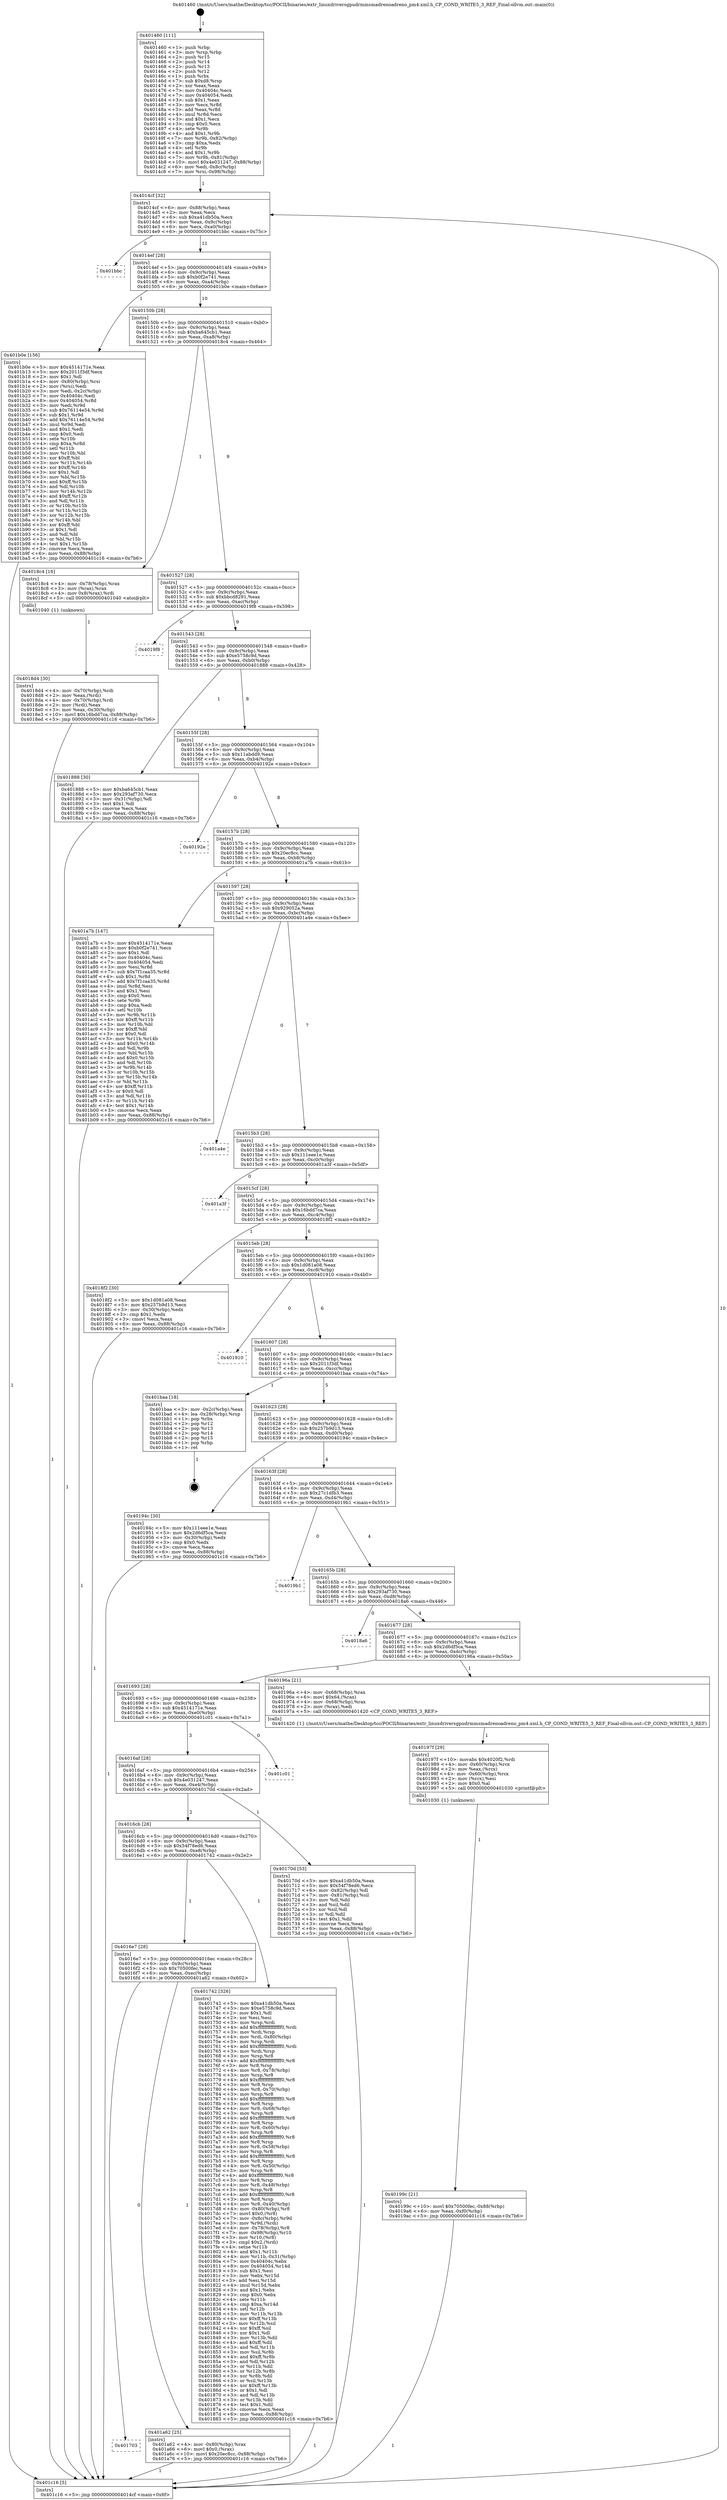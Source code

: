 digraph "0x401460" {
  label = "0x401460 (/mnt/c/Users/mathe/Desktop/tcc/POCII/binaries/extr_linuxdriversgpudrmmsmadrenoadreno_pm4.xml.h_CP_COND_WRITE5_3_REF_Final-ollvm.out::main(0))"
  labelloc = "t"
  node[shape=record]

  Entry [label="",width=0.3,height=0.3,shape=circle,fillcolor=black,style=filled]
  "0x4014cf" [label="{
     0x4014cf [32]\l
     | [instrs]\l
     &nbsp;&nbsp;0x4014cf \<+6\>: mov -0x88(%rbp),%eax\l
     &nbsp;&nbsp;0x4014d5 \<+2\>: mov %eax,%ecx\l
     &nbsp;&nbsp;0x4014d7 \<+6\>: sub $0xa41db50a,%ecx\l
     &nbsp;&nbsp;0x4014dd \<+6\>: mov %eax,-0x9c(%rbp)\l
     &nbsp;&nbsp;0x4014e3 \<+6\>: mov %ecx,-0xa0(%rbp)\l
     &nbsp;&nbsp;0x4014e9 \<+6\>: je 0000000000401bbc \<main+0x75c\>\l
  }"]
  "0x401bbc" [label="{
     0x401bbc\l
  }", style=dashed]
  "0x4014ef" [label="{
     0x4014ef [28]\l
     | [instrs]\l
     &nbsp;&nbsp;0x4014ef \<+5\>: jmp 00000000004014f4 \<main+0x94\>\l
     &nbsp;&nbsp;0x4014f4 \<+6\>: mov -0x9c(%rbp),%eax\l
     &nbsp;&nbsp;0x4014fa \<+5\>: sub $0xb0f2e741,%eax\l
     &nbsp;&nbsp;0x4014ff \<+6\>: mov %eax,-0xa4(%rbp)\l
     &nbsp;&nbsp;0x401505 \<+6\>: je 0000000000401b0e \<main+0x6ae\>\l
  }"]
  Exit [label="",width=0.3,height=0.3,shape=circle,fillcolor=black,style=filled,peripheries=2]
  "0x401b0e" [label="{
     0x401b0e [156]\l
     | [instrs]\l
     &nbsp;&nbsp;0x401b0e \<+5\>: mov $0x4514171e,%eax\l
     &nbsp;&nbsp;0x401b13 \<+5\>: mov $0x2011f3df,%ecx\l
     &nbsp;&nbsp;0x401b18 \<+2\>: mov $0x1,%dl\l
     &nbsp;&nbsp;0x401b1a \<+4\>: mov -0x80(%rbp),%rsi\l
     &nbsp;&nbsp;0x401b1e \<+2\>: mov (%rsi),%edi\l
     &nbsp;&nbsp;0x401b20 \<+3\>: mov %edi,-0x2c(%rbp)\l
     &nbsp;&nbsp;0x401b23 \<+7\>: mov 0x40404c,%edi\l
     &nbsp;&nbsp;0x401b2a \<+8\>: mov 0x404054,%r8d\l
     &nbsp;&nbsp;0x401b32 \<+3\>: mov %edi,%r9d\l
     &nbsp;&nbsp;0x401b35 \<+7\>: sub $0x76114e54,%r9d\l
     &nbsp;&nbsp;0x401b3c \<+4\>: sub $0x1,%r9d\l
     &nbsp;&nbsp;0x401b40 \<+7\>: add $0x76114e54,%r9d\l
     &nbsp;&nbsp;0x401b47 \<+4\>: imul %r9d,%edi\l
     &nbsp;&nbsp;0x401b4b \<+3\>: and $0x1,%edi\l
     &nbsp;&nbsp;0x401b4e \<+3\>: cmp $0x0,%edi\l
     &nbsp;&nbsp;0x401b51 \<+4\>: sete %r10b\l
     &nbsp;&nbsp;0x401b55 \<+4\>: cmp $0xa,%r8d\l
     &nbsp;&nbsp;0x401b59 \<+4\>: setl %r11b\l
     &nbsp;&nbsp;0x401b5d \<+3\>: mov %r10b,%bl\l
     &nbsp;&nbsp;0x401b60 \<+3\>: xor $0xff,%bl\l
     &nbsp;&nbsp;0x401b63 \<+3\>: mov %r11b,%r14b\l
     &nbsp;&nbsp;0x401b66 \<+4\>: xor $0xff,%r14b\l
     &nbsp;&nbsp;0x401b6a \<+3\>: xor $0x1,%dl\l
     &nbsp;&nbsp;0x401b6d \<+3\>: mov %bl,%r15b\l
     &nbsp;&nbsp;0x401b70 \<+4\>: and $0xff,%r15b\l
     &nbsp;&nbsp;0x401b74 \<+3\>: and %dl,%r10b\l
     &nbsp;&nbsp;0x401b77 \<+3\>: mov %r14b,%r12b\l
     &nbsp;&nbsp;0x401b7a \<+4\>: and $0xff,%r12b\l
     &nbsp;&nbsp;0x401b7e \<+3\>: and %dl,%r11b\l
     &nbsp;&nbsp;0x401b81 \<+3\>: or %r10b,%r15b\l
     &nbsp;&nbsp;0x401b84 \<+3\>: or %r11b,%r12b\l
     &nbsp;&nbsp;0x401b87 \<+3\>: xor %r12b,%r15b\l
     &nbsp;&nbsp;0x401b8a \<+3\>: or %r14b,%bl\l
     &nbsp;&nbsp;0x401b8d \<+3\>: xor $0xff,%bl\l
     &nbsp;&nbsp;0x401b90 \<+3\>: or $0x1,%dl\l
     &nbsp;&nbsp;0x401b93 \<+2\>: and %dl,%bl\l
     &nbsp;&nbsp;0x401b95 \<+3\>: or %bl,%r15b\l
     &nbsp;&nbsp;0x401b98 \<+4\>: test $0x1,%r15b\l
     &nbsp;&nbsp;0x401b9c \<+3\>: cmovne %ecx,%eax\l
     &nbsp;&nbsp;0x401b9f \<+6\>: mov %eax,-0x88(%rbp)\l
     &nbsp;&nbsp;0x401ba5 \<+5\>: jmp 0000000000401c16 \<main+0x7b6\>\l
  }"]
  "0x40150b" [label="{
     0x40150b [28]\l
     | [instrs]\l
     &nbsp;&nbsp;0x40150b \<+5\>: jmp 0000000000401510 \<main+0xb0\>\l
     &nbsp;&nbsp;0x401510 \<+6\>: mov -0x9c(%rbp),%eax\l
     &nbsp;&nbsp;0x401516 \<+5\>: sub $0xba645cb1,%eax\l
     &nbsp;&nbsp;0x40151b \<+6\>: mov %eax,-0xa8(%rbp)\l
     &nbsp;&nbsp;0x401521 \<+6\>: je 00000000004018c4 \<main+0x464\>\l
  }"]
  "0x401703" [label="{
     0x401703\l
  }", style=dashed]
  "0x4018c4" [label="{
     0x4018c4 [16]\l
     | [instrs]\l
     &nbsp;&nbsp;0x4018c4 \<+4\>: mov -0x78(%rbp),%rax\l
     &nbsp;&nbsp;0x4018c8 \<+3\>: mov (%rax),%rax\l
     &nbsp;&nbsp;0x4018cb \<+4\>: mov 0x8(%rax),%rdi\l
     &nbsp;&nbsp;0x4018cf \<+5\>: call 0000000000401040 \<atoi@plt\>\l
     | [calls]\l
     &nbsp;&nbsp;0x401040 \{1\} (unknown)\l
  }"]
  "0x401527" [label="{
     0x401527 [28]\l
     | [instrs]\l
     &nbsp;&nbsp;0x401527 \<+5\>: jmp 000000000040152c \<main+0xcc\>\l
     &nbsp;&nbsp;0x40152c \<+6\>: mov -0x9c(%rbp),%eax\l
     &nbsp;&nbsp;0x401532 \<+5\>: sub $0xbbcd8291,%eax\l
     &nbsp;&nbsp;0x401537 \<+6\>: mov %eax,-0xac(%rbp)\l
     &nbsp;&nbsp;0x40153d \<+6\>: je 00000000004019f8 \<main+0x598\>\l
  }"]
  "0x401a62" [label="{
     0x401a62 [25]\l
     | [instrs]\l
     &nbsp;&nbsp;0x401a62 \<+4\>: mov -0x80(%rbp),%rax\l
     &nbsp;&nbsp;0x401a66 \<+6\>: movl $0x0,(%rax)\l
     &nbsp;&nbsp;0x401a6c \<+10\>: movl $0x20ec8cc,-0x88(%rbp)\l
     &nbsp;&nbsp;0x401a76 \<+5\>: jmp 0000000000401c16 \<main+0x7b6\>\l
  }"]
  "0x4019f8" [label="{
     0x4019f8\l
  }", style=dashed]
  "0x401543" [label="{
     0x401543 [28]\l
     | [instrs]\l
     &nbsp;&nbsp;0x401543 \<+5\>: jmp 0000000000401548 \<main+0xe8\>\l
     &nbsp;&nbsp;0x401548 \<+6\>: mov -0x9c(%rbp),%eax\l
     &nbsp;&nbsp;0x40154e \<+5\>: sub $0xe5758c9d,%eax\l
     &nbsp;&nbsp;0x401553 \<+6\>: mov %eax,-0xb0(%rbp)\l
     &nbsp;&nbsp;0x401559 \<+6\>: je 0000000000401888 \<main+0x428\>\l
  }"]
  "0x40199c" [label="{
     0x40199c [21]\l
     | [instrs]\l
     &nbsp;&nbsp;0x40199c \<+10\>: movl $0x70500fec,-0x88(%rbp)\l
     &nbsp;&nbsp;0x4019a6 \<+6\>: mov %eax,-0xf0(%rbp)\l
     &nbsp;&nbsp;0x4019ac \<+5\>: jmp 0000000000401c16 \<main+0x7b6\>\l
  }"]
  "0x401888" [label="{
     0x401888 [30]\l
     | [instrs]\l
     &nbsp;&nbsp;0x401888 \<+5\>: mov $0xba645cb1,%eax\l
     &nbsp;&nbsp;0x40188d \<+5\>: mov $0x293af730,%ecx\l
     &nbsp;&nbsp;0x401892 \<+3\>: mov -0x31(%rbp),%dl\l
     &nbsp;&nbsp;0x401895 \<+3\>: test $0x1,%dl\l
     &nbsp;&nbsp;0x401898 \<+3\>: cmovne %ecx,%eax\l
     &nbsp;&nbsp;0x40189b \<+6\>: mov %eax,-0x88(%rbp)\l
     &nbsp;&nbsp;0x4018a1 \<+5\>: jmp 0000000000401c16 \<main+0x7b6\>\l
  }"]
  "0x40155f" [label="{
     0x40155f [28]\l
     | [instrs]\l
     &nbsp;&nbsp;0x40155f \<+5\>: jmp 0000000000401564 \<main+0x104\>\l
     &nbsp;&nbsp;0x401564 \<+6\>: mov -0x9c(%rbp),%eax\l
     &nbsp;&nbsp;0x40156a \<+5\>: sub $0x11abdd9,%eax\l
     &nbsp;&nbsp;0x40156f \<+6\>: mov %eax,-0xb4(%rbp)\l
     &nbsp;&nbsp;0x401575 \<+6\>: je 000000000040192e \<main+0x4ce\>\l
  }"]
  "0x40197f" [label="{
     0x40197f [29]\l
     | [instrs]\l
     &nbsp;&nbsp;0x40197f \<+10\>: movabs $0x4020f2,%rdi\l
     &nbsp;&nbsp;0x401989 \<+4\>: mov -0x60(%rbp),%rcx\l
     &nbsp;&nbsp;0x40198d \<+2\>: mov %eax,(%rcx)\l
     &nbsp;&nbsp;0x40198f \<+4\>: mov -0x60(%rbp),%rcx\l
     &nbsp;&nbsp;0x401993 \<+2\>: mov (%rcx),%esi\l
     &nbsp;&nbsp;0x401995 \<+2\>: mov $0x0,%al\l
     &nbsp;&nbsp;0x401997 \<+5\>: call 0000000000401030 \<printf@plt\>\l
     | [calls]\l
     &nbsp;&nbsp;0x401030 \{1\} (unknown)\l
  }"]
  "0x40192e" [label="{
     0x40192e\l
  }", style=dashed]
  "0x40157b" [label="{
     0x40157b [28]\l
     | [instrs]\l
     &nbsp;&nbsp;0x40157b \<+5\>: jmp 0000000000401580 \<main+0x120\>\l
     &nbsp;&nbsp;0x401580 \<+6\>: mov -0x9c(%rbp),%eax\l
     &nbsp;&nbsp;0x401586 \<+5\>: sub $0x20ec8cc,%eax\l
     &nbsp;&nbsp;0x40158b \<+6\>: mov %eax,-0xb8(%rbp)\l
     &nbsp;&nbsp;0x401591 \<+6\>: je 0000000000401a7b \<main+0x61b\>\l
  }"]
  "0x4018d4" [label="{
     0x4018d4 [30]\l
     | [instrs]\l
     &nbsp;&nbsp;0x4018d4 \<+4\>: mov -0x70(%rbp),%rdi\l
     &nbsp;&nbsp;0x4018d8 \<+2\>: mov %eax,(%rdi)\l
     &nbsp;&nbsp;0x4018da \<+4\>: mov -0x70(%rbp),%rdi\l
     &nbsp;&nbsp;0x4018de \<+2\>: mov (%rdi),%eax\l
     &nbsp;&nbsp;0x4018e0 \<+3\>: mov %eax,-0x30(%rbp)\l
     &nbsp;&nbsp;0x4018e3 \<+10\>: movl $0x16bdd7ca,-0x88(%rbp)\l
     &nbsp;&nbsp;0x4018ed \<+5\>: jmp 0000000000401c16 \<main+0x7b6\>\l
  }"]
  "0x401a7b" [label="{
     0x401a7b [147]\l
     | [instrs]\l
     &nbsp;&nbsp;0x401a7b \<+5\>: mov $0x4514171e,%eax\l
     &nbsp;&nbsp;0x401a80 \<+5\>: mov $0xb0f2e741,%ecx\l
     &nbsp;&nbsp;0x401a85 \<+2\>: mov $0x1,%dl\l
     &nbsp;&nbsp;0x401a87 \<+7\>: mov 0x40404c,%esi\l
     &nbsp;&nbsp;0x401a8e \<+7\>: mov 0x404054,%edi\l
     &nbsp;&nbsp;0x401a95 \<+3\>: mov %esi,%r8d\l
     &nbsp;&nbsp;0x401a98 \<+7\>: sub $0x7f1caa35,%r8d\l
     &nbsp;&nbsp;0x401a9f \<+4\>: sub $0x1,%r8d\l
     &nbsp;&nbsp;0x401aa3 \<+7\>: add $0x7f1caa35,%r8d\l
     &nbsp;&nbsp;0x401aaa \<+4\>: imul %r8d,%esi\l
     &nbsp;&nbsp;0x401aae \<+3\>: and $0x1,%esi\l
     &nbsp;&nbsp;0x401ab1 \<+3\>: cmp $0x0,%esi\l
     &nbsp;&nbsp;0x401ab4 \<+4\>: sete %r9b\l
     &nbsp;&nbsp;0x401ab8 \<+3\>: cmp $0xa,%edi\l
     &nbsp;&nbsp;0x401abb \<+4\>: setl %r10b\l
     &nbsp;&nbsp;0x401abf \<+3\>: mov %r9b,%r11b\l
     &nbsp;&nbsp;0x401ac2 \<+4\>: xor $0xff,%r11b\l
     &nbsp;&nbsp;0x401ac6 \<+3\>: mov %r10b,%bl\l
     &nbsp;&nbsp;0x401ac9 \<+3\>: xor $0xff,%bl\l
     &nbsp;&nbsp;0x401acc \<+3\>: xor $0x0,%dl\l
     &nbsp;&nbsp;0x401acf \<+3\>: mov %r11b,%r14b\l
     &nbsp;&nbsp;0x401ad2 \<+4\>: and $0x0,%r14b\l
     &nbsp;&nbsp;0x401ad6 \<+3\>: and %dl,%r9b\l
     &nbsp;&nbsp;0x401ad9 \<+3\>: mov %bl,%r15b\l
     &nbsp;&nbsp;0x401adc \<+4\>: and $0x0,%r15b\l
     &nbsp;&nbsp;0x401ae0 \<+3\>: and %dl,%r10b\l
     &nbsp;&nbsp;0x401ae3 \<+3\>: or %r9b,%r14b\l
     &nbsp;&nbsp;0x401ae6 \<+3\>: or %r10b,%r15b\l
     &nbsp;&nbsp;0x401ae9 \<+3\>: xor %r15b,%r14b\l
     &nbsp;&nbsp;0x401aec \<+3\>: or %bl,%r11b\l
     &nbsp;&nbsp;0x401aef \<+4\>: xor $0xff,%r11b\l
     &nbsp;&nbsp;0x401af3 \<+3\>: or $0x0,%dl\l
     &nbsp;&nbsp;0x401af6 \<+3\>: and %dl,%r11b\l
     &nbsp;&nbsp;0x401af9 \<+3\>: or %r11b,%r14b\l
     &nbsp;&nbsp;0x401afc \<+4\>: test $0x1,%r14b\l
     &nbsp;&nbsp;0x401b00 \<+3\>: cmovne %ecx,%eax\l
     &nbsp;&nbsp;0x401b03 \<+6\>: mov %eax,-0x88(%rbp)\l
     &nbsp;&nbsp;0x401b09 \<+5\>: jmp 0000000000401c16 \<main+0x7b6\>\l
  }"]
  "0x401597" [label="{
     0x401597 [28]\l
     | [instrs]\l
     &nbsp;&nbsp;0x401597 \<+5\>: jmp 000000000040159c \<main+0x13c\>\l
     &nbsp;&nbsp;0x40159c \<+6\>: mov -0x9c(%rbp),%eax\l
     &nbsp;&nbsp;0x4015a2 \<+5\>: sub $0x929052a,%eax\l
     &nbsp;&nbsp;0x4015a7 \<+6\>: mov %eax,-0xbc(%rbp)\l
     &nbsp;&nbsp;0x4015ad \<+6\>: je 0000000000401a4e \<main+0x5ee\>\l
  }"]
  "0x4016e7" [label="{
     0x4016e7 [28]\l
     | [instrs]\l
     &nbsp;&nbsp;0x4016e7 \<+5\>: jmp 00000000004016ec \<main+0x28c\>\l
     &nbsp;&nbsp;0x4016ec \<+6\>: mov -0x9c(%rbp),%eax\l
     &nbsp;&nbsp;0x4016f2 \<+5\>: sub $0x70500fec,%eax\l
     &nbsp;&nbsp;0x4016f7 \<+6\>: mov %eax,-0xec(%rbp)\l
     &nbsp;&nbsp;0x4016fd \<+6\>: je 0000000000401a62 \<main+0x602\>\l
  }"]
  "0x401a4e" [label="{
     0x401a4e\l
  }", style=dashed]
  "0x4015b3" [label="{
     0x4015b3 [28]\l
     | [instrs]\l
     &nbsp;&nbsp;0x4015b3 \<+5\>: jmp 00000000004015b8 \<main+0x158\>\l
     &nbsp;&nbsp;0x4015b8 \<+6\>: mov -0x9c(%rbp),%eax\l
     &nbsp;&nbsp;0x4015be \<+5\>: sub $0x111eee1e,%eax\l
     &nbsp;&nbsp;0x4015c3 \<+6\>: mov %eax,-0xc0(%rbp)\l
     &nbsp;&nbsp;0x4015c9 \<+6\>: je 0000000000401a3f \<main+0x5df\>\l
  }"]
  "0x401742" [label="{
     0x401742 [326]\l
     | [instrs]\l
     &nbsp;&nbsp;0x401742 \<+5\>: mov $0xa41db50a,%eax\l
     &nbsp;&nbsp;0x401747 \<+5\>: mov $0xe5758c9d,%ecx\l
     &nbsp;&nbsp;0x40174c \<+2\>: mov $0x1,%dl\l
     &nbsp;&nbsp;0x40174e \<+2\>: xor %esi,%esi\l
     &nbsp;&nbsp;0x401750 \<+3\>: mov %rsp,%rdi\l
     &nbsp;&nbsp;0x401753 \<+4\>: add $0xfffffffffffffff0,%rdi\l
     &nbsp;&nbsp;0x401757 \<+3\>: mov %rdi,%rsp\l
     &nbsp;&nbsp;0x40175a \<+4\>: mov %rdi,-0x80(%rbp)\l
     &nbsp;&nbsp;0x40175e \<+3\>: mov %rsp,%rdi\l
     &nbsp;&nbsp;0x401761 \<+4\>: add $0xfffffffffffffff0,%rdi\l
     &nbsp;&nbsp;0x401765 \<+3\>: mov %rdi,%rsp\l
     &nbsp;&nbsp;0x401768 \<+3\>: mov %rsp,%r8\l
     &nbsp;&nbsp;0x40176b \<+4\>: add $0xfffffffffffffff0,%r8\l
     &nbsp;&nbsp;0x40176f \<+3\>: mov %r8,%rsp\l
     &nbsp;&nbsp;0x401772 \<+4\>: mov %r8,-0x78(%rbp)\l
     &nbsp;&nbsp;0x401776 \<+3\>: mov %rsp,%r8\l
     &nbsp;&nbsp;0x401779 \<+4\>: add $0xfffffffffffffff0,%r8\l
     &nbsp;&nbsp;0x40177d \<+3\>: mov %r8,%rsp\l
     &nbsp;&nbsp;0x401780 \<+4\>: mov %r8,-0x70(%rbp)\l
     &nbsp;&nbsp;0x401784 \<+3\>: mov %rsp,%r8\l
     &nbsp;&nbsp;0x401787 \<+4\>: add $0xfffffffffffffff0,%r8\l
     &nbsp;&nbsp;0x40178b \<+3\>: mov %r8,%rsp\l
     &nbsp;&nbsp;0x40178e \<+4\>: mov %r8,-0x68(%rbp)\l
     &nbsp;&nbsp;0x401792 \<+3\>: mov %rsp,%r8\l
     &nbsp;&nbsp;0x401795 \<+4\>: add $0xfffffffffffffff0,%r8\l
     &nbsp;&nbsp;0x401799 \<+3\>: mov %r8,%rsp\l
     &nbsp;&nbsp;0x40179c \<+4\>: mov %r8,-0x60(%rbp)\l
     &nbsp;&nbsp;0x4017a0 \<+3\>: mov %rsp,%r8\l
     &nbsp;&nbsp;0x4017a3 \<+4\>: add $0xfffffffffffffff0,%r8\l
     &nbsp;&nbsp;0x4017a7 \<+3\>: mov %r8,%rsp\l
     &nbsp;&nbsp;0x4017aa \<+4\>: mov %r8,-0x58(%rbp)\l
     &nbsp;&nbsp;0x4017ae \<+3\>: mov %rsp,%r8\l
     &nbsp;&nbsp;0x4017b1 \<+4\>: add $0xfffffffffffffff0,%r8\l
     &nbsp;&nbsp;0x4017b5 \<+3\>: mov %r8,%rsp\l
     &nbsp;&nbsp;0x4017b8 \<+4\>: mov %r8,-0x50(%rbp)\l
     &nbsp;&nbsp;0x4017bc \<+3\>: mov %rsp,%r8\l
     &nbsp;&nbsp;0x4017bf \<+4\>: add $0xfffffffffffffff0,%r8\l
     &nbsp;&nbsp;0x4017c3 \<+3\>: mov %r8,%rsp\l
     &nbsp;&nbsp;0x4017c6 \<+4\>: mov %r8,-0x48(%rbp)\l
     &nbsp;&nbsp;0x4017ca \<+3\>: mov %rsp,%r8\l
     &nbsp;&nbsp;0x4017cd \<+4\>: add $0xfffffffffffffff0,%r8\l
     &nbsp;&nbsp;0x4017d1 \<+3\>: mov %r8,%rsp\l
     &nbsp;&nbsp;0x4017d4 \<+4\>: mov %r8,-0x40(%rbp)\l
     &nbsp;&nbsp;0x4017d8 \<+4\>: mov -0x80(%rbp),%r8\l
     &nbsp;&nbsp;0x4017dc \<+7\>: movl $0x0,(%r8)\l
     &nbsp;&nbsp;0x4017e3 \<+7\>: mov -0x8c(%rbp),%r9d\l
     &nbsp;&nbsp;0x4017ea \<+3\>: mov %r9d,(%rdi)\l
     &nbsp;&nbsp;0x4017ed \<+4\>: mov -0x78(%rbp),%r8\l
     &nbsp;&nbsp;0x4017f1 \<+7\>: mov -0x98(%rbp),%r10\l
     &nbsp;&nbsp;0x4017f8 \<+3\>: mov %r10,(%r8)\l
     &nbsp;&nbsp;0x4017fb \<+3\>: cmpl $0x2,(%rdi)\l
     &nbsp;&nbsp;0x4017fe \<+4\>: setne %r11b\l
     &nbsp;&nbsp;0x401802 \<+4\>: and $0x1,%r11b\l
     &nbsp;&nbsp;0x401806 \<+4\>: mov %r11b,-0x31(%rbp)\l
     &nbsp;&nbsp;0x40180a \<+7\>: mov 0x40404c,%ebx\l
     &nbsp;&nbsp;0x401811 \<+8\>: mov 0x404054,%r14d\l
     &nbsp;&nbsp;0x401819 \<+3\>: sub $0x1,%esi\l
     &nbsp;&nbsp;0x40181c \<+3\>: mov %ebx,%r15d\l
     &nbsp;&nbsp;0x40181f \<+3\>: add %esi,%r15d\l
     &nbsp;&nbsp;0x401822 \<+4\>: imul %r15d,%ebx\l
     &nbsp;&nbsp;0x401826 \<+3\>: and $0x1,%ebx\l
     &nbsp;&nbsp;0x401829 \<+3\>: cmp $0x0,%ebx\l
     &nbsp;&nbsp;0x40182c \<+4\>: sete %r11b\l
     &nbsp;&nbsp;0x401830 \<+4\>: cmp $0xa,%r14d\l
     &nbsp;&nbsp;0x401834 \<+4\>: setl %r12b\l
     &nbsp;&nbsp;0x401838 \<+3\>: mov %r11b,%r13b\l
     &nbsp;&nbsp;0x40183b \<+4\>: xor $0xff,%r13b\l
     &nbsp;&nbsp;0x40183f \<+3\>: mov %r12b,%sil\l
     &nbsp;&nbsp;0x401842 \<+4\>: xor $0xff,%sil\l
     &nbsp;&nbsp;0x401846 \<+3\>: xor $0x1,%dl\l
     &nbsp;&nbsp;0x401849 \<+3\>: mov %r13b,%dil\l
     &nbsp;&nbsp;0x40184c \<+4\>: and $0xff,%dil\l
     &nbsp;&nbsp;0x401850 \<+3\>: and %dl,%r11b\l
     &nbsp;&nbsp;0x401853 \<+3\>: mov %sil,%r8b\l
     &nbsp;&nbsp;0x401856 \<+4\>: and $0xff,%r8b\l
     &nbsp;&nbsp;0x40185a \<+3\>: and %dl,%r12b\l
     &nbsp;&nbsp;0x40185d \<+3\>: or %r11b,%dil\l
     &nbsp;&nbsp;0x401860 \<+3\>: or %r12b,%r8b\l
     &nbsp;&nbsp;0x401863 \<+3\>: xor %r8b,%dil\l
     &nbsp;&nbsp;0x401866 \<+3\>: or %sil,%r13b\l
     &nbsp;&nbsp;0x401869 \<+4\>: xor $0xff,%r13b\l
     &nbsp;&nbsp;0x40186d \<+3\>: or $0x1,%dl\l
     &nbsp;&nbsp;0x401870 \<+3\>: and %dl,%r13b\l
     &nbsp;&nbsp;0x401873 \<+3\>: or %r13b,%dil\l
     &nbsp;&nbsp;0x401876 \<+4\>: test $0x1,%dil\l
     &nbsp;&nbsp;0x40187a \<+3\>: cmovne %ecx,%eax\l
     &nbsp;&nbsp;0x40187d \<+6\>: mov %eax,-0x88(%rbp)\l
     &nbsp;&nbsp;0x401883 \<+5\>: jmp 0000000000401c16 \<main+0x7b6\>\l
  }"]
  "0x401a3f" [label="{
     0x401a3f\l
  }", style=dashed]
  "0x4015cf" [label="{
     0x4015cf [28]\l
     | [instrs]\l
     &nbsp;&nbsp;0x4015cf \<+5\>: jmp 00000000004015d4 \<main+0x174\>\l
     &nbsp;&nbsp;0x4015d4 \<+6\>: mov -0x9c(%rbp),%eax\l
     &nbsp;&nbsp;0x4015da \<+5\>: sub $0x16bdd7ca,%eax\l
     &nbsp;&nbsp;0x4015df \<+6\>: mov %eax,-0xc4(%rbp)\l
     &nbsp;&nbsp;0x4015e5 \<+6\>: je 00000000004018f2 \<main+0x492\>\l
  }"]
  "0x401460" [label="{
     0x401460 [111]\l
     | [instrs]\l
     &nbsp;&nbsp;0x401460 \<+1\>: push %rbp\l
     &nbsp;&nbsp;0x401461 \<+3\>: mov %rsp,%rbp\l
     &nbsp;&nbsp;0x401464 \<+2\>: push %r15\l
     &nbsp;&nbsp;0x401466 \<+2\>: push %r14\l
     &nbsp;&nbsp;0x401468 \<+2\>: push %r13\l
     &nbsp;&nbsp;0x40146a \<+2\>: push %r12\l
     &nbsp;&nbsp;0x40146c \<+1\>: push %rbx\l
     &nbsp;&nbsp;0x40146d \<+7\>: sub $0xd8,%rsp\l
     &nbsp;&nbsp;0x401474 \<+2\>: xor %eax,%eax\l
     &nbsp;&nbsp;0x401476 \<+7\>: mov 0x40404c,%ecx\l
     &nbsp;&nbsp;0x40147d \<+7\>: mov 0x404054,%edx\l
     &nbsp;&nbsp;0x401484 \<+3\>: sub $0x1,%eax\l
     &nbsp;&nbsp;0x401487 \<+3\>: mov %ecx,%r8d\l
     &nbsp;&nbsp;0x40148a \<+3\>: add %eax,%r8d\l
     &nbsp;&nbsp;0x40148d \<+4\>: imul %r8d,%ecx\l
     &nbsp;&nbsp;0x401491 \<+3\>: and $0x1,%ecx\l
     &nbsp;&nbsp;0x401494 \<+3\>: cmp $0x0,%ecx\l
     &nbsp;&nbsp;0x401497 \<+4\>: sete %r9b\l
     &nbsp;&nbsp;0x40149b \<+4\>: and $0x1,%r9b\l
     &nbsp;&nbsp;0x40149f \<+7\>: mov %r9b,-0x82(%rbp)\l
     &nbsp;&nbsp;0x4014a6 \<+3\>: cmp $0xa,%edx\l
     &nbsp;&nbsp;0x4014a9 \<+4\>: setl %r9b\l
     &nbsp;&nbsp;0x4014ad \<+4\>: and $0x1,%r9b\l
     &nbsp;&nbsp;0x4014b1 \<+7\>: mov %r9b,-0x81(%rbp)\l
     &nbsp;&nbsp;0x4014b8 \<+10\>: movl $0x4e031247,-0x88(%rbp)\l
     &nbsp;&nbsp;0x4014c2 \<+6\>: mov %edi,-0x8c(%rbp)\l
     &nbsp;&nbsp;0x4014c8 \<+7\>: mov %rsi,-0x98(%rbp)\l
  }"]
  "0x4018f2" [label="{
     0x4018f2 [30]\l
     | [instrs]\l
     &nbsp;&nbsp;0x4018f2 \<+5\>: mov $0x1d081a08,%eax\l
     &nbsp;&nbsp;0x4018f7 \<+5\>: mov $0x257b9d13,%ecx\l
     &nbsp;&nbsp;0x4018fc \<+3\>: mov -0x30(%rbp),%edx\l
     &nbsp;&nbsp;0x4018ff \<+3\>: cmp $0x1,%edx\l
     &nbsp;&nbsp;0x401902 \<+3\>: cmovl %ecx,%eax\l
     &nbsp;&nbsp;0x401905 \<+6\>: mov %eax,-0x88(%rbp)\l
     &nbsp;&nbsp;0x40190b \<+5\>: jmp 0000000000401c16 \<main+0x7b6\>\l
  }"]
  "0x4015eb" [label="{
     0x4015eb [28]\l
     | [instrs]\l
     &nbsp;&nbsp;0x4015eb \<+5\>: jmp 00000000004015f0 \<main+0x190\>\l
     &nbsp;&nbsp;0x4015f0 \<+6\>: mov -0x9c(%rbp),%eax\l
     &nbsp;&nbsp;0x4015f6 \<+5\>: sub $0x1d081a08,%eax\l
     &nbsp;&nbsp;0x4015fb \<+6\>: mov %eax,-0xc8(%rbp)\l
     &nbsp;&nbsp;0x401601 \<+6\>: je 0000000000401910 \<main+0x4b0\>\l
  }"]
  "0x401c16" [label="{
     0x401c16 [5]\l
     | [instrs]\l
     &nbsp;&nbsp;0x401c16 \<+5\>: jmp 00000000004014cf \<main+0x6f\>\l
  }"]
  "0x401910" [label="{
     0x401910\l
  }", style=dashed]
  "0x401607" [label="{
     0x401607 [28]\l
     | [instrs]\l
     &nbsp;&nbsp;0x401607 \<+5\>: jmp 000000000040160c \<main+0x1ac\>\l
     &nbsp;&nbsp;0x40160c \<+6\>: mov -0x9c(%rbp),%eax\l
     &nbsp;&nbsp;0x401612 \<+5\>: sub $0x2011f3df,%eax\l
     &nbsp;&nbsp;0x401617 \<+6\>: mov %eax,-0xcc(%rbp)\l
     &nbsp;&nbsp;0x40161d \<+6\>: je 0000000000401baa \<main+0x74a\>\l
  }"]
  "0x4016cb" [label="{
     0x4016cb [28]\l
     | [instrs]\l
     &nbsp;&nbsp;0x4016cb \<+5\>: jmp 00000000004016d0 \<main+0x270\>\l
     &nbsp;&nbsp;0x4016d0 \<+6\>: mov -0x9c(%rbp),%eax\l
     &nbsp;&nbsp;0x4016d6 \<+5\>: sub $0x54f78ed6,%eax\l
     &nbsp;&nbsp;0x4016db \<+6\>: mov %eax,-0xe8(%rbp)\l
     &nbsp;&nbsp;0x4016e1 \<+6\>: je 0000000000401742 \<main+0x2e2\>\l
  }"]
  "0x401baa" [label="{
     0x401baa [18]\l
     | [instrs]\l
     &nbsp;&nbsp;0x401baa \<+3\>: mov -0x2c(%rbp),%eax\l
     &nbsp;&nbsp;0x401bad \<+4\>: lea -0x28(%rbp),%rsp\l
     &nbsp;&nbsp;0x401bb1 \<+1\>: pop %rbx\l
     &nbsp;&nbsp;0x401bb2 \<+2\>: pop %r12\l
     &nbsp;&nbsp;0x401bb4 \<+2\>: pop %r13\l
     &nbsp;&nbsp;0x401bb6 \<+2\>: pop %r14\l
     &nbsp;&nbsp;0x401bb8 \<+2\>: pop %r15\l
     &nbsp;&nbsp;0x401bba \<+1\>: pop %rbp\l
     &nbsp;&nbsp;0x401bbb \<+1\>: ret\l
  }"]
  "0x401623" [label="{
     0x401623 [28]\l
     | [instrs]\l
     &nbsp;&nbsp;0x401623 \<+5\>: jmp 0000000000401628 \<main+0x1c8\>\l
     &nbsp;&nbsp;0x401628 \<+6\>: mov -0x9c(%rbp),%eax\l
     &nbsp;&nbsp;0x40162e \<+5\>: sub $0x257b9d13,%eax\l
     &nbsp;&nbsp;0x401633 \<+6\>: mov %eax,-0xd0(%rbp)\l
     &nbsp;&nbsp;0x401639 \<+6\>: je 000000000040194c \<main+0x4ec\>\l
  }"]
  "0x40170d" [label="{
     0x40170d [53]\l
     | [instrs]\l
     &nbsp;&nbsp;0x40170d \<+5\>: mov $0xa41db50a,%eax\l
     &nbsp;&nbsp;0x401712 \<+5\>: mov $0x54f78ed6,%ecx\l
     &nbsp;&nbsp;0x401717 \<+6\>: mov -0x82(%rbp),%dl\l
     &nbsp;&nbsp;0x40171d \<+7\>: mov -0x81(%rbp),%sil\l
     &nbsp;&nbsp;0x401724 \<+3\>: mov %dl,%dil\l
     &nbsp;&nbsp;0x401727 \<+3\>: and %sil,%dil\l
     &nbsp;&nbsp;0x40172a \<+3\>: xor %sil,%dl\l
     &nbsp;&nbsp;0x40172d \<+3\>: or %dl,%dil\l
     &nbsp;&nbsp;0x401730 \<+4\>: test $0x1,%dil\l
     &nbsp;&nbsp;0x401734 \<+3\>: cmovne %ecx,%eax\l
     &nbsp;&nbsp;0x401737 \<+6\>: mov %eax,-0x88(%rbp)\l
     &nbsp;&nbsp;0x40173d \<+5\>: jmp 0000000000401c16 \<main+0x7b6\>\l
  }"]
  "0x40194c" [label="{
     0x40194c [30]\l
     | [instrs]\l
     &nbsp;&nbsp;0x40194c \<+5\>: mov $0x111eee1e,%eax\l
     &nbsp;&nbsp;0x401951 \<+5\>: mov $0x2d6df5ca,%ecx\l
     &nbsp;&nbsp;0x401956 \<+3\>: mov -0x30(%rbp),%edx\l
     &nbsp;&nbsp;0x401959 \<+3\>: cmp $0x0,%edx\l
     &nbsp;&nbsp;0x40195c \<+3\>: cmove %ecx,%eax\l
     &nbsp;&nbsp;0x40195f \<+6\>: mov %eax,-0x88(%rbp)\l
     &nbsp;&nbsp;0x401965 \<+5\>: jmp 0000000000401c16 \<main+0x7b6\>\l
  }"]
  "0x40163f" [label="{
     0x40163f [28]\l
     | [instrs]\l
     &nbsp;&nbsp;0x40163f \<+5\>: jmp 0000000000401644 \<main+0x1e4\>\l
     &nbsp;&nbsp;0x401644 \<+6\>: mov -0x9c(%rbp),%eax\l
     &nbsp;&nbsp;0x40164a \<+5\>: sub $0x27c1dfb3,%eax\l
     &nbsp;&nbsp;0x40164f \<+6\>: mov %eax,-0xd4(%rbp)\l
     &nbsp;&nbsp;0x401655 \<+6\>: je 00000000004019b1 \<main+0x551\>\l
  }"]
  "0x4016af" [label="{
     0x4016af [28]\l
     | [instrs]\l
     &nbsp;&nbsp;0x4016af \<+5\>: jmp 00000000004016b4 \<main+0x254\>\l
     &nbsp;&nbsp;0x4016b4 \<+6\>: mov -0x9c(%rbp),%eax\l
     &nbsp;&nbsp;0x4016ba \<+5\>: sub $0x4e031247,%eax\l
     &nbsp;&nbsp;0x4016bf \<+6\>: mov %eax,-0xe4(%rbp)\l
     &nbsp;&nbsp;0x4016c5 \<+6\>: je 000000000040170d \<main+0x2ad\>\l
  }"]
  "0x4019b1" [label="{
     0x4019b1\l
  }", style=dashed]
  "0x40165b" [label="{
     0x40165b [28]\l
     | [instrs]\l
     &nbsp;&nbsp;0x40165b \<+5\>: jmp 0000000000401660 \<main+0x200\>\l
     &nbsp;&nbsp;0x401660 \<+6\>: mov -0x9c(%rbp),%eax\l
     &nbsp;&nbsp;0x401666 \<+5\>: sub $0x293af730,%eax\l
     &nbsp;&nbsp;0x40166b \<+6\>: mov %eax,-0xd8(%rbp)\l
     &nbsp;&nbsp;0x401671 \<+6\>: je 00000000004018a6 \<main+0x446\>\l
  }"]
  "0x401c01" [label="{
     0x401c01\l
  }", style=dashed]
  "0x4018a6" [label="{
     0x4018a6\l
  }", style=dashed]
  "0x401677" [label="{
     0x401677 [28]\l
     | [instrs]\l
     &nbsp;&nbsp;0x401677 \<+5\>: jmp 000000000040167c \<main+0x21c\>\l
     &nbsp;&nbsp;0x40167c \<+6\>: mov -0x9c(%rbp),%eax\l
     &nbsp;&nbsp;0x401682 \<+5\>: sub $0x2d6df5ca,%eax\l
     &nbsp;&nbsp;0x401687 \<+6\>: mov %eax,-0xdc(%rbp)\l
     &nbsp;&nbsp;0x40168d \<+6\>: je 000000000040196a \<main+0x50a\>\l
  }"]
  "0x401693" [label="{
     0x401693 [28]\l
     | [instrs]\l
     &nbsp;&nbsp;0x401693 \<+5\>: jmp 0000000000401698 \<main+0x238\>\l
     &nbsp;&nbsp;0x401698 \<+6\>: mov -0x9c(%rbp),%eax\l
     &nbsp;&nbsp;0x40169e \<+5\>: sub $0x4514171e,%eax\l
     &nbsp;&nbsp;0x4016a3 \<+6\>: mov %eax,-0xe0(%rbp)\l
     &nbsp;&nbsp;0x4016a9 \<+6\>: je 0000000000401c01 \<main+0x7a1\>\l
  }"]
  "0x40196a" [label="{
     0x40196a [21]\l
     | [instrs]\l
     &nbsp;&nbsp;0x40196a \<+4\>: mov -0x68(%rbp),%rax\l
     &nbsp;&nbsp;0x40196e \<+6\>: movl $0x64,(%rax)\l
     &nbsp;&nbsp;0x401974 \<+4\>: mov -0x68(%rbp),%rax\l
     &nbsp;&nbsp;0x401978 \<+2\>: mov (%rax),%edi\l
     &nbsp;&nbsp;0x40197a \<+5\>: call 0000000000401420 \<CP_COND_WRITE5_3_REF\>\l
     | [calls]\l
     &nbsp;&nbsp;0x401420 \{1\} (/mnt/c/Users/mathe/Desktop/tcc/POCII/binaries/extr_linuxdriversgpudrmmsmadrenoadreno_pm4.xml.h_CP_COND_WRITE5_3_REF_Final-ollvm.out::CP_COND_WRITE5_3_REF)\l
  }"]
  Entry -> "0x401460" [label=" 1"]
  "0x4014cf" -> "0x401bbc" [label=" 0"]
  "0x4014cf" -> "0x4014ef" [label=" 11"]
  "0x401baa" -> Exit [label=" 1"]
  "0x4014ef" -> "0x401b0e" [label=" 1"]
  "0x4014ef" -> "0x40150b" [label=" 10"]
  "0x401b0e" -> "0x401c16" [label=" 1"]
  "0x40150b" -> "0x4018c4" [label=" 1"]
  "0x40150b" -> "0x401527" [label=" 9"]
  "0x401a7b" -> "0x401c16" [label=" 1"]
  "0x401527" -> "0x4019f8" [label=" 0"]
  "0x401527" -> "0x401543" [label=" 9"]
  "0x401a62" -> "0x401c16" [label=" 1"]
  "0x401543" -> "0x401888" [label=" 1"]
  "0x401543" -> "0x40155f" [label=" 8"]
  "0x4016e7" -> "0x401a62" [label=" 1"]
  "0x40155f" -> "0x40192e" [label=" 0"]
  "0x40155f" -> "0x40157b" [label=" 8"]
  "0x4016e7" -> "0x401703" [label=" 0"]
  "0x40157b" -> "0x401a7b" [label=" 1"]
  "0x40157b" -> "0x401597" [label=" 7"]
  "0x40199c" -> "0x401c16" [label=" 1"]
  "0x401597" -> "0x401a4e" [label=" 0"]
  "0x401597" -> "0x4015b3" [label=" 7"]
  "0x40196a" -> "0x40197f" [label=" 1"]
  "0x4015b3" -> "0x401a3f" [label=" 0"]
  "0x4015b3" -> "0x4015cf" [label=" 7"]
  "0x40194c" -> "0x401c16" [label=" 1"]
  "0x4015cf" -> "0x4018f2" [label=" 1"]
  "0x4015cf" -> "0x4015eb" [label=" 6"]
  "0x4018d4" -> "0x401c16" [label=" 1"]
  "0x4015eb" -> "0x401910" [label=" 0"]
  "0x4015eb" -> "0x401607" [label=" 6"]
  "0x4018c4" -> "0x4018d4" [label=" 1"]
  "0x401607" -> "0x401baa" [label=" 1"]
  "0x401607" -> "0x401623" [label=" 5"]
  "0x401888" -> "0x401c16" [label=" 1"]
  "0x401623" -> "0x40194c" [label=" 1"]
  "0x401623" -> "0x40163f" [label=" 4"]
  "0x401742" -> "0x401c16" [label=" 1"]
  "0x40163f" -> "0x4019b1" [label=" 0"]
  "0x40163f" -> "0x40165b" [label=" 4"]
  "0x4016cb" -> "0x4016e7" [label=" 1"]
  "0x40165b" -> "0x4018a6" [label=" 0"]
  "0x40165b" -> "0x401677" [label=" 4"]
  "0x4016cb" -> "0x401742" [label=" 1"]
  "0x401677" -> "0x40196a" [label=" 1"]
  "0x401677" -> "0x401693" [label=" 3"]
  "0x4018f2" -> "0x401c16" [label=" 1"]
  "0x401693" -> "0x401c01" [label=" 0"]
  "0x401693" -> "0x4016af" [label=" 3"]
  "0x40197f" -> "0x40199c" [label=" 1"]
  "0x4016af" -> "0x40170d" [label=" 1"]
  "0x4016af" -> "0x4016cb" [label=" 2"]
  "0x40170d" -> "0x401c16" [label=" 1"]
  "0x401460" -> "0x4014cf" [label=" 1"]
  "0x401c16" -> "0x4014cf" [label=" 10"]
}
